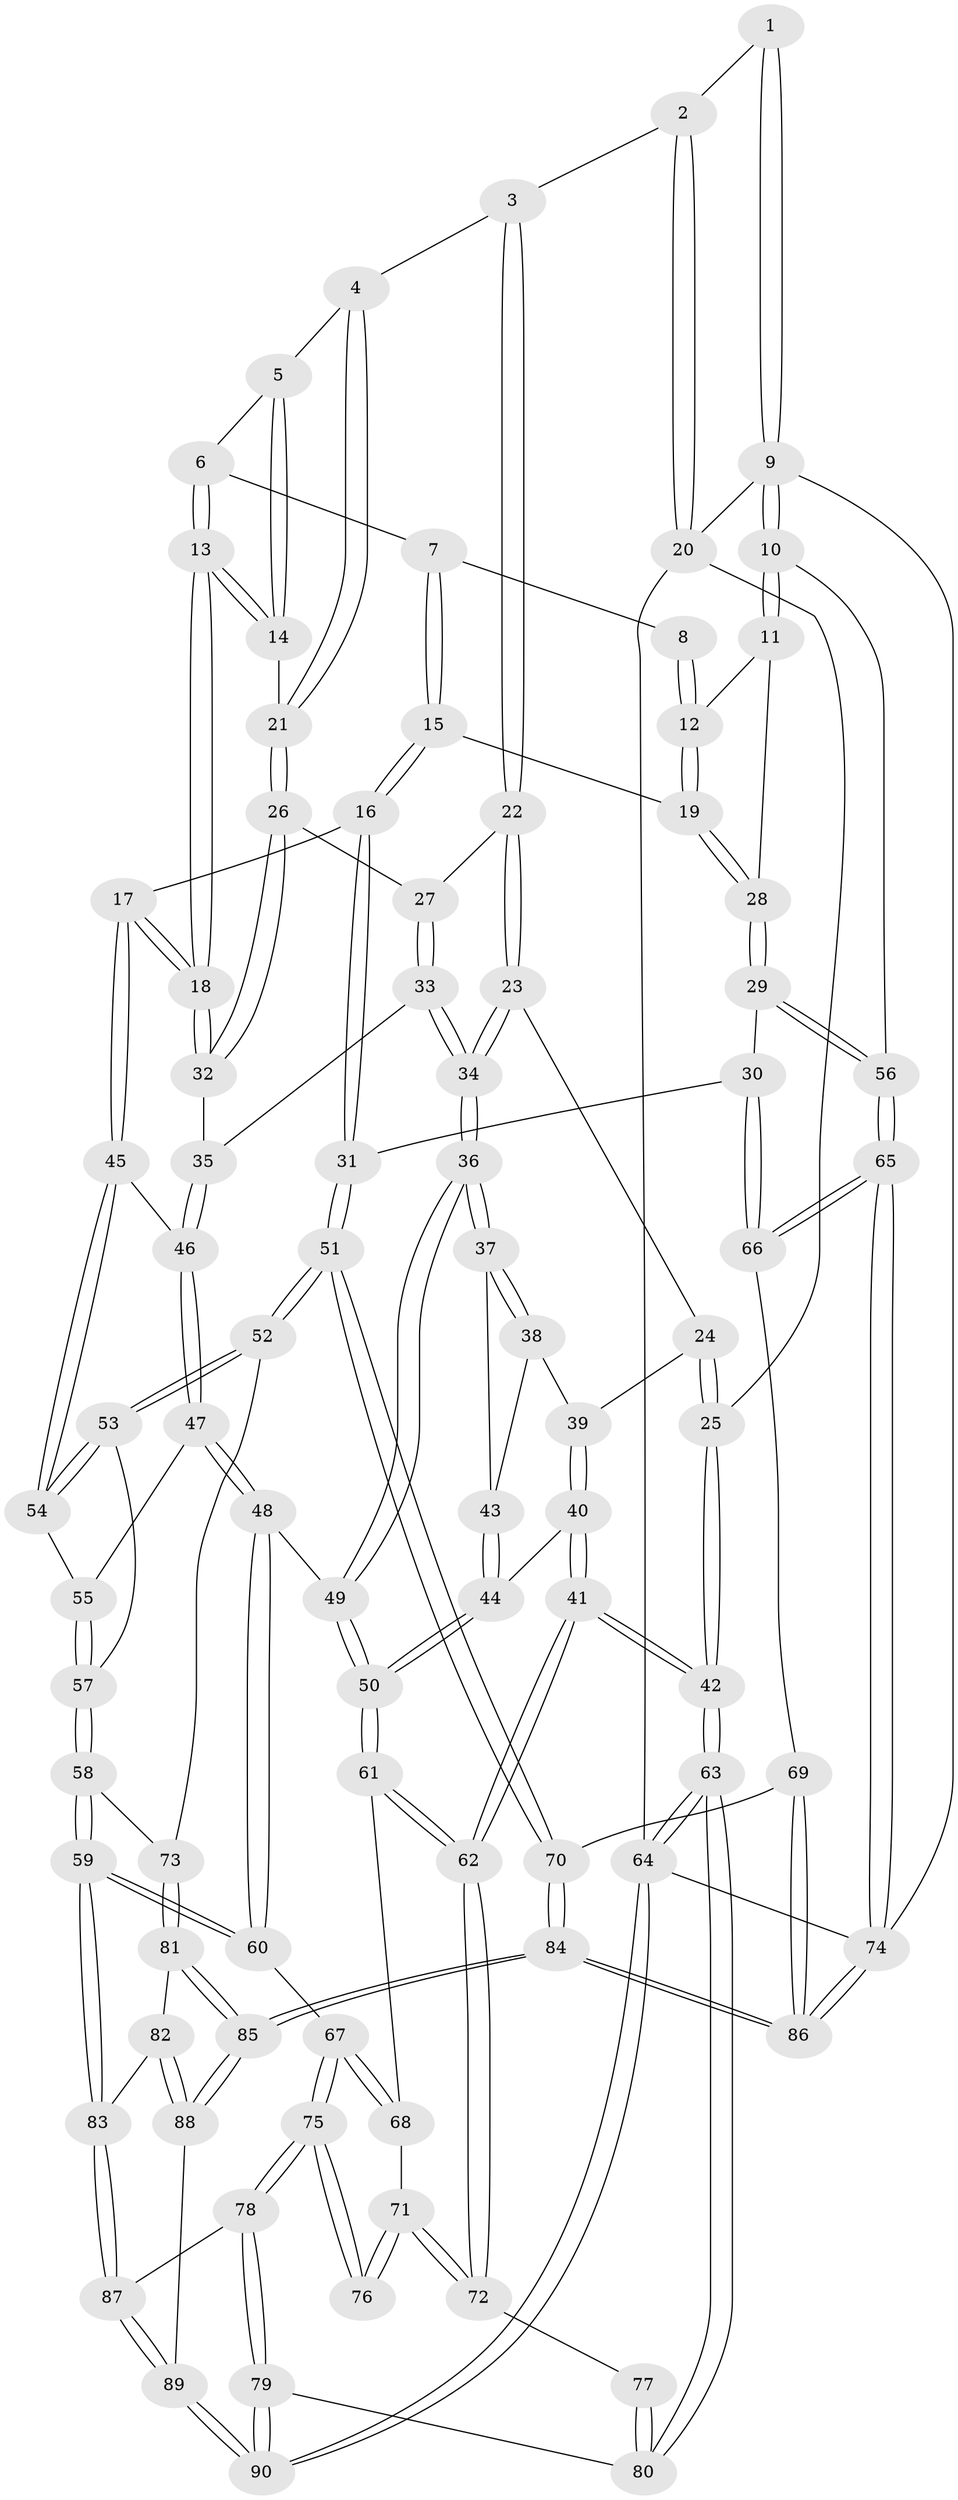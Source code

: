 // Generated by graph-tools (version 1.1) at 2025/59/03/09/25 04:59:45]
// undirected, 90 vertices, 222 edges
graph export_dot {
graph [start="1"]
  node [color=gray90,style=filled];
  1 [pos="+0.7153889471697267+0"];
  2 [pos="+0.2570948350980047+0"];
  3 [pos="+0.2687927635842786+0.007406434218478169"];
  4 [pos="+0.2816396157131863+0.022680041642816475"];
  5 [pos="+0.5217383368700251+0.14607708017125967"];
  6 [pos="+0.6308837953621074+0.13387907583245406"];
  7 [pos="+0.6698925450202874+0.10450248358411054"];
  8 [pos="+0.7147262386533243+0"];
  9 [pos="+1+0"];
  10 [pos="+1+0"];
  11 [pos="+0.895170839567789+0.20291677532816627"];
  12 [pos="+0.8598412607982497+0.1796716652937966"];
  13 [pos="+0.5299210195612974+0.3135709265884793"];
  14 [pos="+0.4951575112090223+0.2709548418732365"];
  15 [pos="+0.7158023220924573+0.2571573555277149"];
  16 [pos="+0.6118304556023774+0.37330743947925643"];
  17 [pos="+0.5467390255747453+0.3796921821378689"];
  18 [pos="+0.5456248237268665+0.37846266571514586"];
  19 [pos="+0.7292079563566496+0.2605078906090763"];
  20 [pos="+0+0"];
  21 [pos="+0.3801678165254762+0.18879492825560293"];
  22 [pos="+0.2083722790605259+0.15554737358908888"];
  23 [pos="+0.123517528653629+0.28404932567493024"];
  24 [pos="+0.012360777190810834+0.3340478821189729"];
  25 [pos="+0+0.31345375586849034"];
  26 [pos="+0.351396538304569+0.338804818023872"];
  27 [pos="+0.32227653659186445+0.3520945668378771"];
  28 [pos="+0.9304831914894225+0.4042904534402608"];
  29 [pos="+0.9389830277586095+0.42167934401779067"];
  30 [pos="+0.8662812808049937+0.48464425799130373"];
  31 [pos="+0.8484097981859318+0.49398371195145574"];
  32 [pos="+0.4821874418433779+0.37659364209332447"];
  33 [pos="+0.271246362006431+0.4147462087197318"];
  34 [pos="+0.26263946105353303+0.4170933826556906"];
  35 [pos="+0.33988371165404085+0.45310653732192435"];
  36 [pos="+0.2569508546346436+0.4273692403458313"];
  37 [pos="+0.25152146377572965+0.428433021833318"];
  38 [pos="+0.11707571792751462+0.4484991567713738"];
  39 [pos="+0.04033962358624775+0.3810067078613079"];
  40 [pos="+0.06327262328177619+0.5391773797321932"];
  41 [pos="+0+0.7224682283192473"];
  42 [pos="+0+0.7237781622263858"];
  43 [pos="+0.13130923126750144+0.4823867654901147"];
  44 [pos="+0.15303240942973875+0.5567672130756309"];
  45 [pos="+0.5373943519836452+0.431366262329501"];
  46 [pos="+0.37151857347656536+0.5010792737870917"];
  47 [pos="+0.3682995850694814+0.5558328191718411"];
  48 [pos="+0.3383688520751671+0.5857142147998802"];
  49 [pos="+0.22159462547599648+0.5676594822204575"];
  50 [pos="+0.19354383518181845+0.5870627662828711"];
  51 [pos="+0.7341675130835336+0.664007376932934"];
  52 [pos="+0.694691177617142+0.666628635039012"];
  53 [pos="+0.5439519503950278+0.5178199665696229"];
  54 [pos="+0.5431993853242543+0.5162769706990268"];
  55 [pos="+0.4253670445579346+0.5623322044597292"];
  56 [pos="+1+0.42169426982045527"];
  57 [pos="+0.4589979461071657+0.6775858788523358"];
  58 [pos="+0.45316058397892073+0.7048220742024721"];
  59 [pos="+0.3942466539344606+0.7411644921811185"];
  60 [pos="+0.39345671237707874+0.7407289569799957"];
  61 [pos="+0.18478021314049825+0.6200854531526454"];
  62 [pos="+0+0.7104508270670081"];
  63 [pos="+0+0.918860584823096"];
  64 [pos="+0+1"];
  65 [pos="+1+0.7802770849594971"];
  66 [pos="+0.999732575139425+0.7347895059762306"];
  67 [pos="+0.3370188157089893+0.7410476606133142"];
  68 [pos="+0.19825840566255354+0.6534871203150596"];
  69 [pos="+0.8738103660901693+0.7671907320921354"];
  70 [pos="+0.749230658190166+0.6852840721557344"];
  71 [pos="+0.18118288422526663+0.7429123902557003"];
  72 [pos="+0.012264500046667385+0.7245746684122618"];
  73 [pos="+0.6367716864271954+0.7102943790103916"];
  74 [pos="+1+1"];
  75 [pos="+0.21289300423310004+0.8173577607449818"];
  76 [pos="+0.18500808879151798+0.7694414968644935"];
  77 [pos="+0.10150466275652684+0.782518524491766"];
  78 [pos="+0.2014007127909256+0.8809952274699574"];
  79 [pos="+0.15409025880955954+0.9067387337709222"];
  80 [pos="+0.13989015647325403+0.9038085915627587"];
  81 [pos="+0.5707232406721584+0.8963343271478657"];
  82 [pos="+0.4105473367851368+0.8098666980486803"];
  83 [pos="+0.4085452620452414+0.8080617553999505"];
  84 [pos="+0.7244709298373041+1"];
  85 [pos="+0.6704811537824071+1"];
  86 [pos="+0.9201449843190147+1"];
  87 [pos="+0.30124297689935353+0.9220372894613258"];
  88 [pos="+0.4438690735223541+1"];
  89 [pos="+0.39434500293544644+1"];
  90 [pos="+0.18854316206114063+1"];
  1 -- 2;
  1 -- 9;
  1 -- 9;
  2 -- 3;
  2 -- 20;
  2 -- 20;
  3 -- 4;
  3 -- 22;
  3 -- 22;
  4 -- 5;
  4 -- 21;
  4 -- 21;
  5 -- 6;
  5 -- 14;
  5 -- 14;
  6 -- 7;
  6 -- 13;
  6 -- 13;
  7 -- 8;
  7 -- 15;
  7 -- 15;
  8 -- 12;
  8 -- 12;
  9 -- 10;
  9 -- 10;
  9 -- 20;
  9 -- 74;
  10 -- 11;
  10 -- 11;
  10 -- 56;
  11 -- 12;
  11 -- 28;
  12 -- 19;
  12 -- 19;
  13 -- 14;
  13 -- 14;
  13 -- 18;
  13 -- 18;
  14 -- 21;
  15 -- 16;
  15 -- 16;
  15 -- 19;
  16 -- 17;
  16 -- 31;
  16 -- 31;
  17 -- 18;
  17 -- 18;
  17 -- 45;
  17 -- 45;
  18 -- 32;
  18 -- 32;
  19 -- 28;
  19 -- 28;
  20 -- 25;
  20 -- 64;
  21 -- 26;
  21 -- 26;
  22 -- 23;
  22 -- 23;
  22 -- 27;
  23 -- 24;
  23 -- 34;
  23 -- 34;
  24 -- 25;
  24 -- 25;
  24 -- 39;
  25 -- 42;
  25 -- 42;
  26 -- 27;
  26 -- 32;
  26 -- 32;
  27 -- 33;
  27 -- 33;
  28 -- 29;
  28 -- 29;
  29 -- 30;
  29 -- 56;
  29 -- 56;
  30 -- 31;
  30 -- 66;
  30 -- 66;
  31 -- 51;
  31 -- 51;
  32 -- 35;
  33 -- 34;
  33 -- 34;
  33 -- 35;
  34 -- 36;
  34 -- 36;
  35 -- 46;
  35 -- 46;
  36 -- 37;
  36 -- 37;
  36 -- 49;
  36 -- 49;
  37 -- 38;
  37 -- 38;
  37 -- 43;
  38 -- 39;
  38 -- 43;
  39 -- 40;
  39 -- 40;
  40 -- 41;
  40 -- 41;
  40 -- 44;
  41 -- 42;
  41 -- 42;
  41 -- 62;
  41 -- 62;
  42 -- 63;
  42 -- 63;
  43 -- 44;
  43 -- 44;
  44 -- 50;
  44 -- 50;
  45 -- 46;
  45 -- 54;
  45 -- 54;
  46 -- 47;
  46 -- 47;
  47 -- 48;
  47 -- 48;
  47 -- 55;
  48 -- 49;
  48 -- 60;
  48 -- 60;
  49 -- 50;
  49 -- 50;
  50 -- 61;
  50 -- 61;
  51 -- 52;
  51 -- 52;
  51 -- 70;
  51 -- 70;
  52 -- 53;
  52 -- 53;
  52 -- 73;
  53 -- 54;
  53 -- 54;
  53 -- 57;
  54 -- 55;
  55 -- 57;
  55 -- 57;
  56 -- 65;
  56 -- 65;
  57 -- 58;
  57 -- 58;
  58 -- 59;
  58 -- 59;
  58 -- 73;
  59 -- 60;
  59 -- 60;
  59 -- 83;
  59 -- 83;
  60 -- 67;
  61 -- 62;
  61 -- 62;
  61 -- 68;
  62 -- 72;
  62 -- 72;
  63 -- 64;
  63 -- 64;
  63 -- 80;
  63 -- 80;
  64 -- 90;
  64 -- 90;
  64 -- 74;
  65 -- 66;
  65 -- 66;
  65 -- 74;
  65 -- 74;
  66 -- 69;
  67 -- 68;
  67 -- 68;
  67 -- 75;
  67 -- 75;
  68 -- 71;
  69 -- 70;
  69 -- 86;
  69 -- 86;
  70 -- 84;
  70 -- 84;
  71 -- 72;
  71 -- 72;
  71 -- 76;
  71 -- 76;
  72 -- 77;
  73 -- 81;
  73 -- 81;
  74 -- 86;
  74 -- 86;
  75 -- 76;
  75 -- 76;
  75 -- 78;
  75 -- 78;
  77 -- 80;
  77 -- 80;
  78 -- 79;
  78 -- 79;
  78 -- 87;
  79 -- 80;
  79 -- 90;
  79 -- 90;
  81 -- 82;
  81 -- 85;
  81 -- 85;
  82 -- 83;
  82 -- 88;
  82 -- 88;
  83 -- 87;
  83 -- 87;
  84 -- 85;
  84 -- 85;
  84 -- 86;
  84 -- 86;
  85 -- 88;
  85 -- 88;
  87 -- 89;
  87 -- 89;
  88 -- 89;
  89 -- 90;
  89 -- 90;
}
